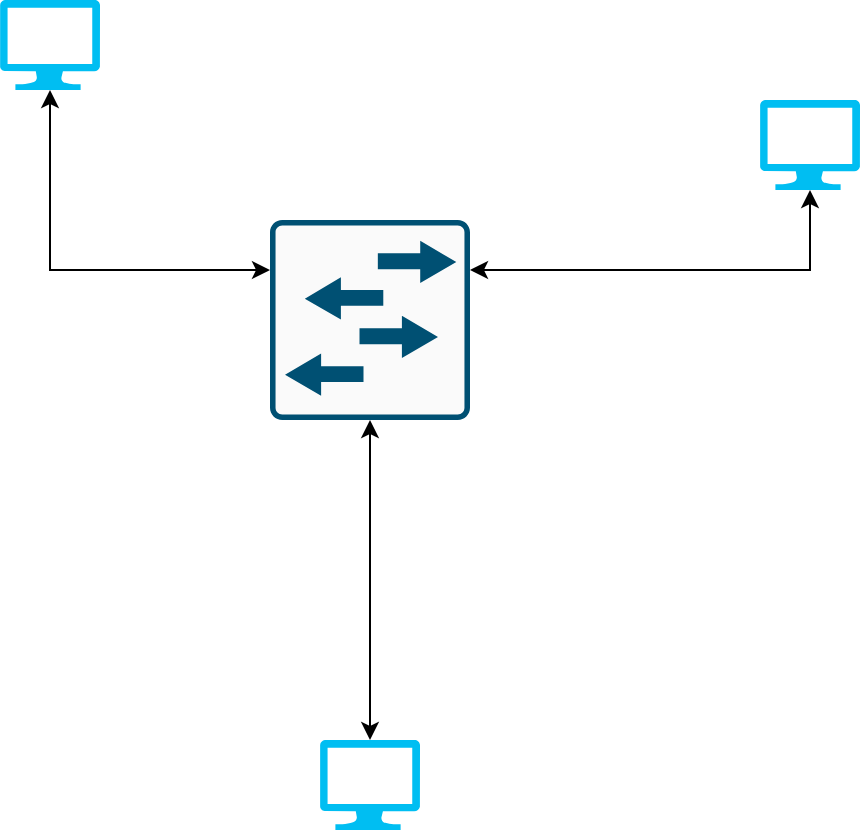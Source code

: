 <mxfile version="23.1.0" type="github">
  <diagram name="Page-1" id="cdPdPpuq-LtVMbjI1LmB">
    <mxGraphModel dx="1626" dy="793" grid="1" gridSize="10" guides="1" tooltips="1" connect="1" arrows="1" fold="1" page="1" pageScale="1" pageWidth="850" pageHeight="1100" math="0" shadow="0">
      <root>
        <mxCell id="0" />
        <mxCell id="1" parent="0" />
        <mxCell id="PDQnzMnf1g5C2LkBdKBV-6" style="edgeStyle=orthogonalEdgeStyle;rounded=0;orthogonalLoop=1;jettySize=auto;html=1;exitX=1;exitY=0.25;exitDx=0;exitDy=0;exitPerimeter=0;startArrow=classic;startFill=1;" edge="1" parent="1" source="PDQnzMnf1g5C2LkBdKBV-3" target="PDQnzMnf1g5C2LkBdKBV-5">
          <mxGeometry relative="1" as="geometry" />
        </mxCell>
        <mxCell id="PDQnzMnf1g5C2LkBdKBV-9" style="edgeStyle=orthogonalEdgeStyle;rounded=0;orthogonalLoop=1;jettySize=auto;html=1;exitX=0.5;exitY=1;exitDx=0;exitDy=0;exitPerimeter=0;startArrow=classic;startFill=1;" edge="1" parent="1" source="PDQnzMnf1g5C2LkBdKBV-3" target="PDQnzMnf1g5C2LkBdKBV-8">
          <mxGeometry relative="1" as="geometry" />
        </mxCell>
        <mxCell id="PDQnzMnf1g5C2LkBdKBV-3" value="" style="sketch=0;points=[[0.015,0.015,0],[0.985,0.015,0],[0.985,0.985,0],[0.015,0.985,0],[0.25,0,0],[0.5,0,0],[0.75,0,0],[1,0.25,0],[1,0.5,0],[1,0.75,0],[0.75,1,0],[0.5,1,0],[0.25,1,0],[0,0.75,0],[0,0.5,0],[0,0.25,0]];verticalLabelPosition=bottom;html=1;verticalAlign=top;aspect=fixed;align=center;pointerEvents=1;shape=mxgraph.cisco19.rect;prIcon=l2_switch;fillColor=#FAFAFA;strokeColor=#005073;" vertex="1" parent="1">
          <mxGeometry x="375" y="300" width="100" height="100" as="geometry" />
        </mxCell>
        <mxCell id="PDQnzMnf1g5C2LkBdKBV-4" value="" style="verticalLabelPosition=bottom;html=1;verticalAlign=top;align=center;strokeColor=none;fillColor=#00BEF2;shape=mxgraph.azure.computer;pointerEvents=1;" vertex="1" parent="1">
          <mxGeometry x="240" y="190" width="50" height="45" as="geometry" />
        </mxCell>
        <mxCell id="PDQnzMnf1g5C2LkBdKBV-5" value="" style="verticalLabelPosition=bottom;html=1;verticalAlign=top;align=center;strokeColor=none;fillColor=#00BEF2;shape=mxgraph.azure.computer;pointerEvents=1;" vertex="1" parent="1">
          <mxGeometry x="620" y="240" width="50" height="45" as="geometry" />
        </mxCell>
        <mxCell id="PDQnzMnf1g5C2LkBdKBV-7" style="edgeStyle=orthogonalEdgeStyle;rounded=0;orthogonalLoop=1;jettySize=auto;html=1;exitX=0;exitY=0.25;exitDx=0;exitDy=0;exitPerimeter=0;entryX=0.5;entryY=1;entryDx=0;entryDy=0;entryPerimeter=0;startArrow=classic;startFill=1;" edge="1" parent="1" source="PDQnzMnf1g5C2LkBdKBV-3" target="PDQnzMnf1g5C2LkBdKBV-4">
          <mxGeometry relative="1" as="geometry" />
        </mxCell>
        <mxCell id="PDQnzMnf1g5C2LkBdKBV-8" value="" style="verticalLabelPosition=bottom;html=1;verticalAlign=top;align=center;strokeColor=none;fillColor=#00BEF2;shape=mxgraph.azure.computer;pointerEvents=1;" vertex="1" parent="1">
          <mxGeometry x="400" y="560" width="50" height="45" as="geometry" />
        </mxCell>
      </root>
    </mxGraphModel>
  </diagram>
</mxfile>
